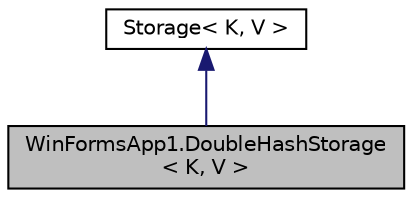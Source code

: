 digraph "WinFormsApp1.DoubleHashStorage&lt; K, V &gt;"
{
 // LATEX_PDF_SIZE
  edge [fontname="Helvetica",fontsize="10",labelfontname="Helvetica",labelfontsize="10"];
  node [fontname="Helvetica",fontsize="10",shape=record];
  Node1 [label="WinFormsApp1.DoubleHashStorage\l\< K, V \>",height=0.2,width=0.4,color="black", fillcolor="grey75", style="filled", fontcolor="black",tooltip=" "];
  Node2 -> Node1 [dir="back",color="midnightblue",fontsize="10",style="solid"];
  Node2 [label="Storage\< K, V \>",height=0.2,width=0.4,color="black", fillcolor="white", style="filled",URL="$class_win_forms_app1_1_1_storage.html",tooltip=" "];
}
